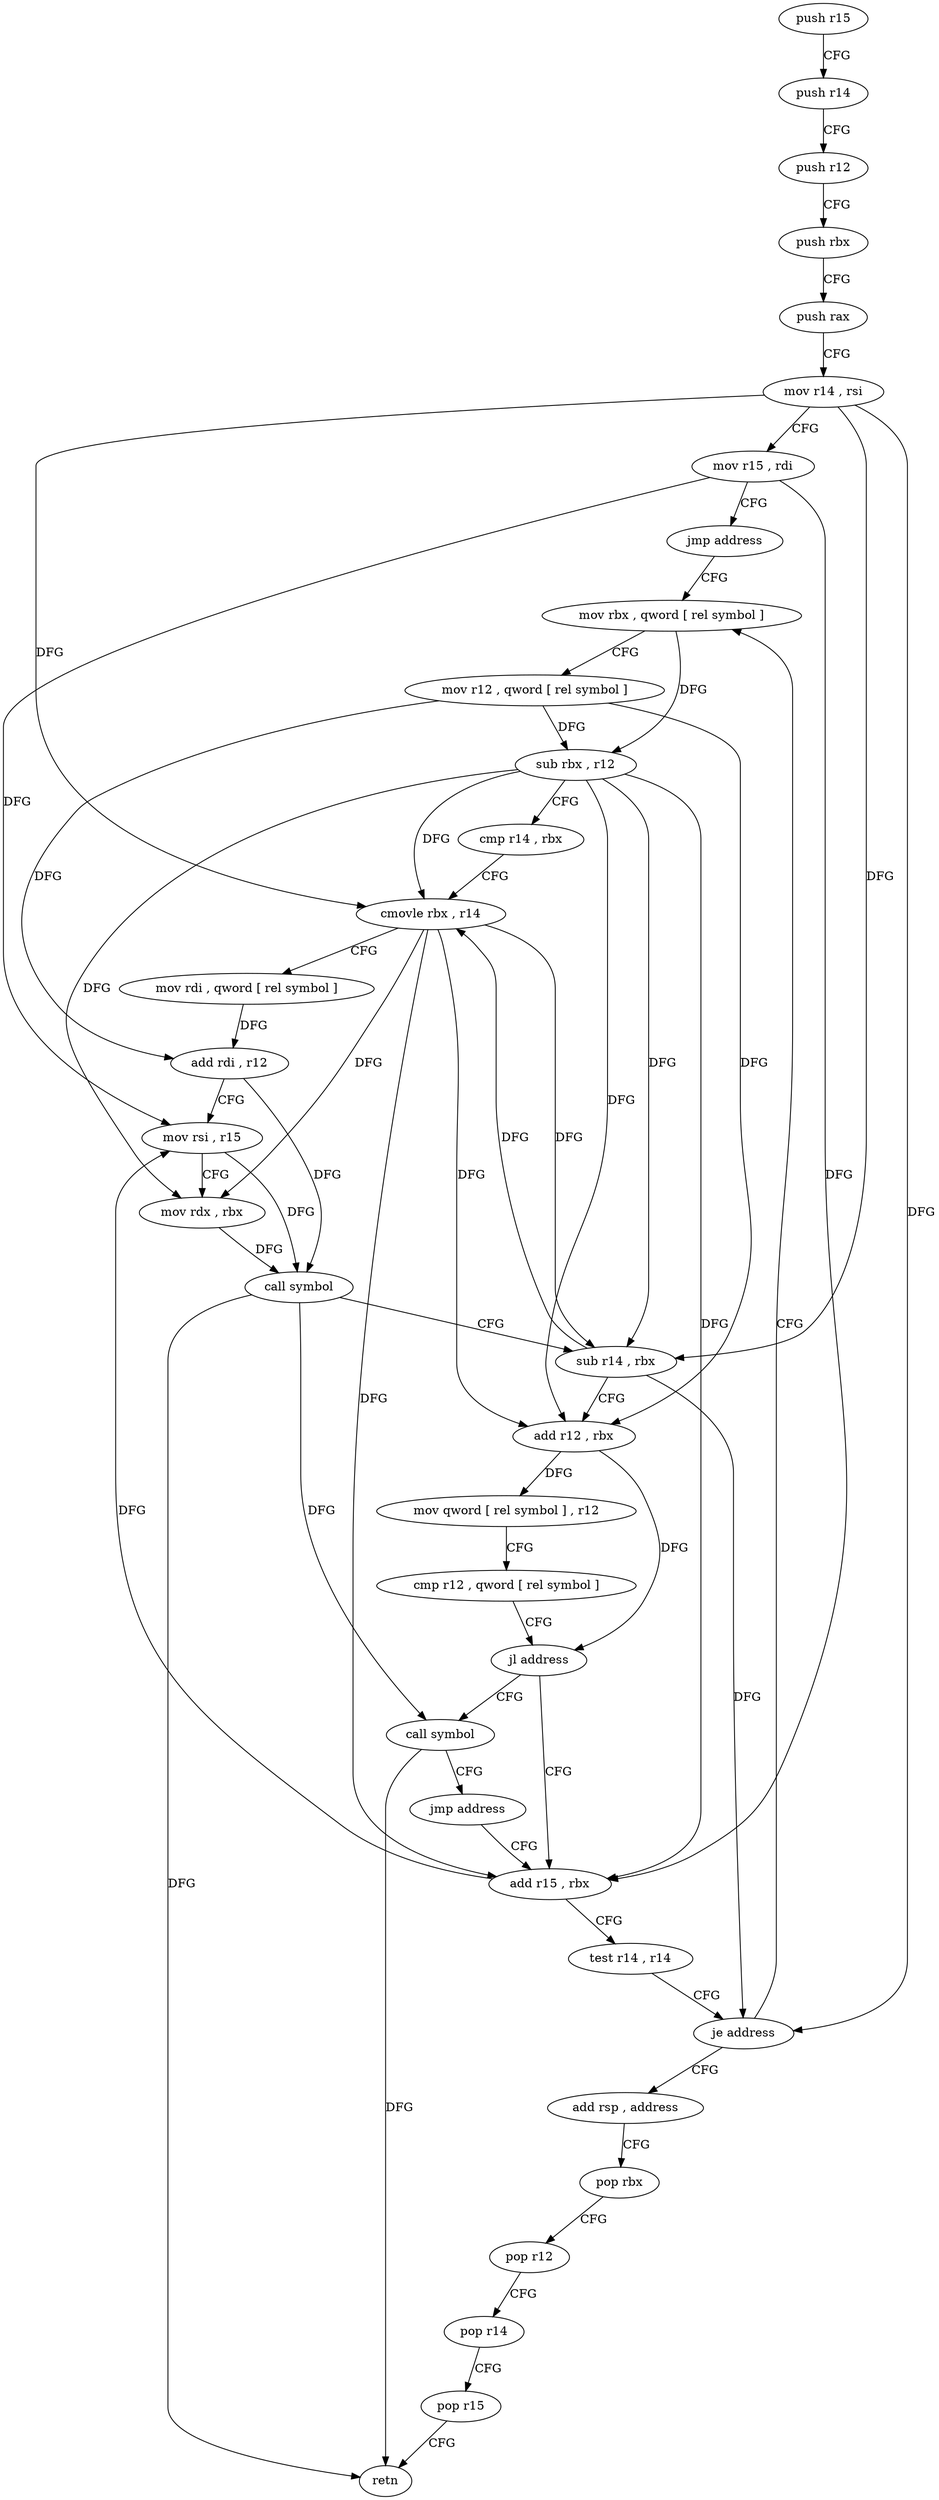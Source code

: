 digraph "func" {
"4215744" [label = "push r15" ]
"4215746" [label = "push r14" ]
"4215748" [label = "push r12" ]
"4215750" [label = "push rbx" ]
"4215751" [label = "push rax" ]
"4215752" [label = "mov r14 , rsi" ]
"4215755" [label = "mov r15 , rdi" ]
"4215758" [label = "jmp address" ]
"4215768" [label = "mov rbx , qword [ rel symbol ]" ]
"4215775" [label = "mov r12 , qword [ rel symbol ]" ]
"4215782" [label = "sub rbx , r12" ]
"4215785" [label = "cmp r14 , rbx" ]
"4215788" [label = "cmovle rbx , r14" ]
"4215792" [label = "mov rdi , qword [ rel symbol ]" ]
"4215799" [label = "add rdi , r12" ]
"4215802" [label = "mov rsi , r15" ]
"4215805" [label = "mov rdx , rbx" ]
"4215808" [label = "call symbol" ]
"4215813" [label = "sub r14 , rbx" ]
"4215816" [label = "add r12 , rbx" ]
"4215819" [label = "mov qword [ rel symbol ] , r12" ]
"4215826" [label = "cmp r12 , qword [ rel symbol ]" ]
"4215833" [label = "jl address" ]
"4215760" [label = "add r15 , rbx" ]
"4215835" [label = "call symbol" ]
"4215763" [label = "test r14 , r14" ]
"4215766" [label = "je address" ]
"4215842" [label = "add rsp , address" ]
"4215840" [label = "jmp address" ]
"4215846" [label = "pop rbx" ]
"4215847" [label = "pop r12" ]
"4215849" [label = "pop r14" ]
"4215851" [label = "pop r15" ]
"4215853" [label = "retn" ]
"4215744" -> "4215746" [ label = "CFG" ]
"4215746" -> "4215748" [ label = "CFG" ]
"4215748" -> "4215750" [ label = "CFG" ]
"4215750" -> "4215751" [ label = "CFG" ]
"4215751" -> "4215752" [ label = "CFG" ]
"4215752" -> "4215755" [ label = "CFG" ]
"4215752" -> "4215788" [ label = "DFG" ]
"4215752" -> "4215813" [ label = "DFG" ]
"4215752" -> "4215766" [ label = "DFG" ]
"4215755" -> "4215758" [ label = "CFG" ]
"4215755" -> "4215802" [ label = "DFG" ]
"4215755" -> "4215760" [ label = "DFG" ]
"4215758" -> "4215768" [ label = "CFG" ]
"4215768" -> "4215775" [ label = "CFG" ]
"4215768" -> "4215782" [ label = "DFG" ]
"4215775" -> "4215782" [ label = "DFG" ]
"4215775" -> "4215799" [ label = "DFG" ]
"4215775" -> "4215816" [ label = "DFG" ]
"4215782" -> "4215785" [ label = "CFG" ]
"4215782" -> "4215788" [ label = "DFG" ]
"4215782" -> "4215805" [ label = "DFG" ]
"4215782" -> "4215813" [ label = "DFG" ]
"4215782" -> "4215816" [ label = "DFG" ]
"4215782" -> "4215760" [ label = "DFG" ]
"4215785" -> "4215788" [ label = "CFG" ]
"4215788" -> "4215792" [ label = "CFG" ]
"4215788" -> "4215805" [ label = "DFG" ]
"4215788" -> "4215813" [ label = "DFG" ]
"4215788" -> "4215816" [ label = "DFG" ]
"4215788" -> "4215760" [ label = "DFG" ]
"4215792" -> "4215799" [ label = "DFG" ]
"4215799" -> "4215802" [ label = "CFG" ]
"4215799" -> "4215808" [ label = "DFG" ]
"4215802" -> "4215805" [ label = "CFG" ]
"4215802" -> "4215808" [ label = "DFG" ]
"4215805" -> "4215808" [ label = "DFG" ]
"4215808" -> "4215813" [ label = "CFG" ]
"4215808" -> "4215853" [ label = "DFG" ]
"4215808" -> "4215835" [ label = "DFG" ]
"4215813" -> "4215816" [ label = "CFG" ]
"4215813" -> "4215788" [ label = "DFG" ]
"4215813" -> "4215766" [ label = "DFG" ]
"4215816" -> "4215819" [ label = "DFG" ]
"4215816" -> "4215833" [ label = "DFG" ]
"4215819" -> "4215826" [ label = "CFG" ]
"4215826" -> "4215833" [ label = "CFG" ]
"4215833" -> "4215760" [ label = "CFG" ]
"4215833" -> "4215835" [ label = "CFG" ]
"4215760" -> "4215763" [ label = "CFG" ]
"4215760" -> "4215802" [ label = "DFG" ]
"4215835" -> "4215840" [ label = "CFG" ]
"4215835" -> "4215853" [ label = "DFG" ]
"4215763" -> "4215766" [ label = "CFG" ]
"4215766" -> "4215842" [ label = "CFG" ]
"4215766" -> "4215768" [ label = "CFG" ]
"4215842" -> "4215846" [ label = "CFG" ]
"4215840" -> "4215760" [ label = "CFG" ]
"4215846" -> "4215847" [ label = "CFG" ]
"4215847" -> "4215849" [ label = "CFG" ]
"4215849" -> "4215851" [ label = "CFG" ]
"4215851" -> "4215853" [ label = "CFG" ]
}
